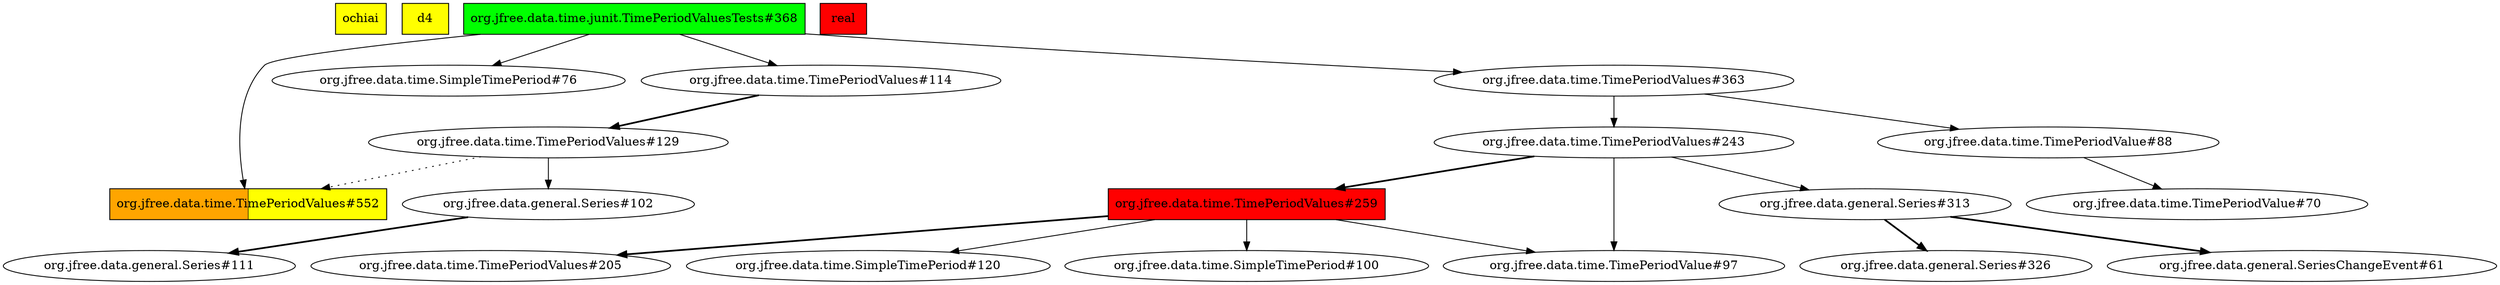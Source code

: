 digraph enhanced {
	"ochiai" [style=striped shape=box fillcolor="yellow"];
	"d4" [style=striped shape=box fillcolor="yellow"];
	"org.jfree.data.time.TimePeriodValues#259" [style=striped shape=box fillcolor="red"];
	"real" [style=striped shape=box fillcolor="red"];
	"org.jfree.data.time.junit.TimePeriodValuesTests#368" [style=striped shape=box fillcolor="green"];
	"org.jfree.data.time.TimePeriodValues#552" [style=striped shape=box fillcolor="orange:yellow"];
	"org.jfree.data.time.TimePeriodValues#259" -> "org.jfree.data.time.TimePeriodValues#205" [style=bold];
	"org.jfree.data.time.TimePeriodValues#243" -> "org.jfree.data.time.TimePeriodValues#259" [style=bold];
	"org.jfree.data.time.junit.TimePeriodValuesTests#368" -> "org.jfree.data.time.SimpleTimePeriod#76";
	"org.jfree.data.time.junit.TimePeriodValuesTests#368" -> "org.jfree.data.time.TimePeriodValues#114";
	"org.jfree.data.general.Series#313" -> "org.jfree.data.general.Series#326" [style=bold];
	"org.jfree.data.time.TimePeriodValues#243" -> "org.jfree.data.general.Series#313";
	"org.jfree.data.time.TimePeriodValues#114" -> "org.jfree.data.time.TimePeriodValues#129" [style=bold];
	"org.jfree.data.time.TimePeriodValue#88" -> "org.jfree.data.time.TimePeriodValue#70";
	"org.jfree.data.general.Series#313" -> "org.jfree.data.general.SeriesChangeEvent#61" [style=bold];
	"org.jfree.data.time.TimePeriodValues#259" -> "org.jfree.data.time.TimePeriodValue#97";
	"org.jfree.data.time.TimePeriodValues#243" -> "org.jfree.data.time.TimePeriodValue#97";
	"org.jfree.data.time.TimePeriodValues#363" -> "org.jfree.data.time.TimePeriodValue#88";
	"org.jfree.data.time.TimePeriodValues#259" -> "org.jfree.data.time.SimpleTimePeriod#120";
	"org.jfree.data.time.TimePeriodValues#259" -> "org.jfree.data.time.SimpleTimePeriod#100";
	"org.jfree.data.time.TimePeriodValues#129" -> "org.jfree.data.general.Series#102";
	"org.jfree.data.general.Series#102" -> "org.jfree.data.general.Series#111" [style=bold];
	"org.jfree.data.time.TimePeriodValues#129" -> "org.jfree.data.time.TimePeriodValues#552" [style=dotted];
	"org.jfree.data.time.junit.TimePeriodValuesTests#368" -> "org.jfree.data.time.TimePeriodValues#552";
	"org.jfree.data.time.TimePeriodValues#363" -> "org.jfree.data.time.TimePeriodValues#243";
	"org.jfree.data.time.junit.TimePeriodValuesTests#368" -> "org.jfree.data.time.TimePeriodValues#363";
}
